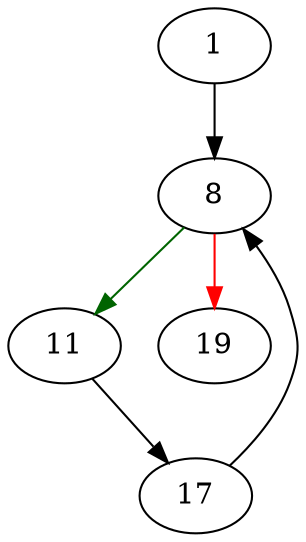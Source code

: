 strict digraph "memjrnlFreeChunks" {
	// Node definitions.
	1 [entry=true];
	8;
	11;
	19;
	17;

	// Edge definitions.
	1 -> 8;
	8 -> 11 [
		color=darkgreen
		cond=true
	];
	8 -> 19 [
		color=red
		cond=false
	];
	11 -> 17;
	17 -> 8;
}